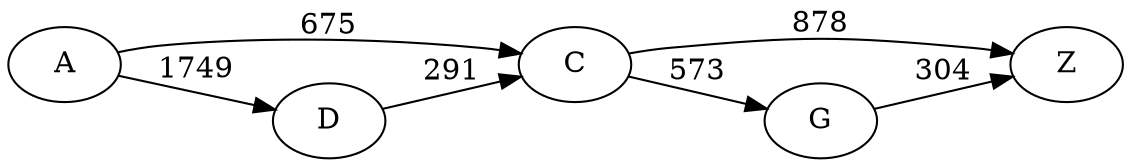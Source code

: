 digraph G {
	rankdir=LR size="8,5"
	A
	C
	A -> C [label=675]
	A
	D
	A -> D [label=1749]
	C
	Z
	C -> Z [label=878]
	C
	G
	C -> G [label=573]
	D
	C
	D -> C [label=291]
	G
	Z
	G -> Z [label=304]
}
